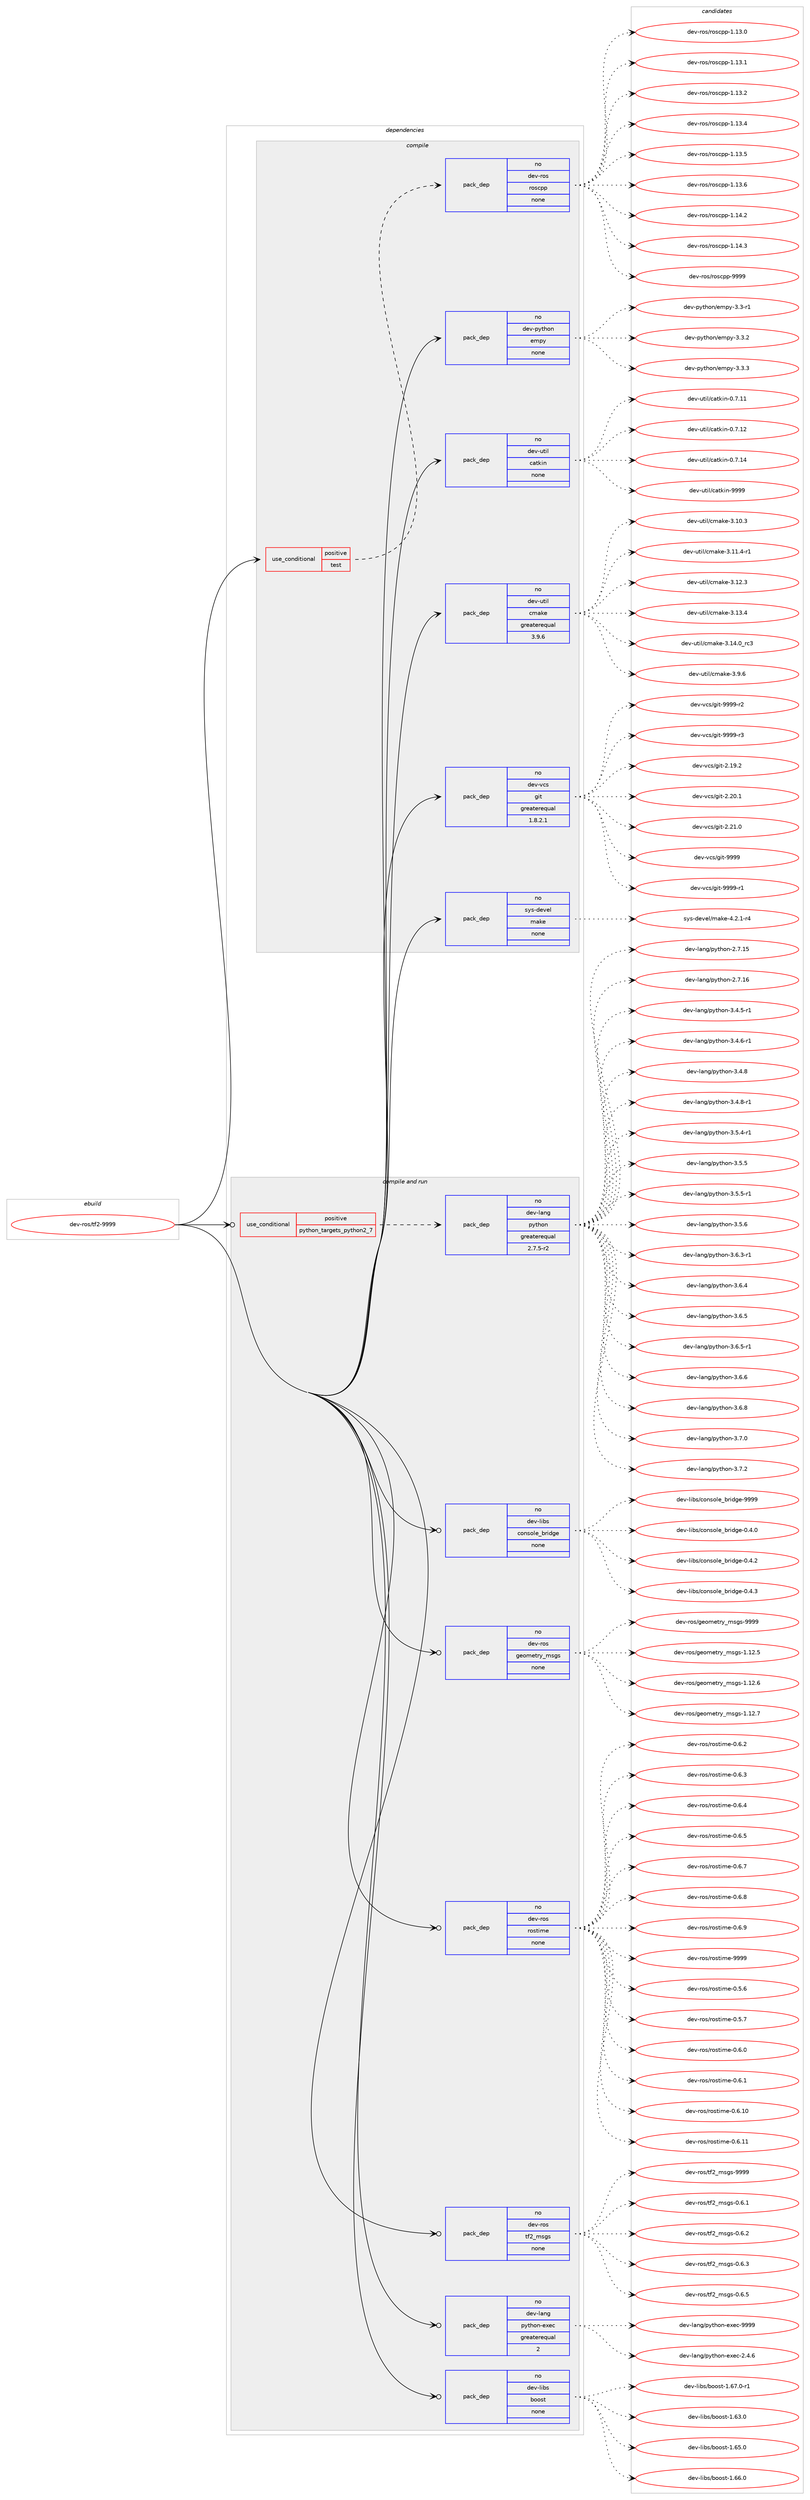 digraph prolog {

# *************
# Graph options
# *************

newrank=true;
concentrate=true;
compound=true;
graph [rankdir=LR,fontname=Helvetica,fontsize=10,ranksep=1.5];#, ranksep=2.5, nodesep=0.2];
edge  [arrowhead=vee];
node  [fontname=Helvetica,fontsize=10];

# **********
# The ebuild
# **********

subgraph cluster_leftcol {
color=gray;
rank=same;
label=<<i>ebuild</i>>;
id [label="dev-ros/tf2-9999", color=red, width=4, href="../dev-ros/tf2-9999.svg"];
}

# ****************
# The dependencies
# ****************

subgraph cluster_midcol {
color=gray;
label=<<i>dependencies</i>>;
subgraph cluster_compile {
fillcolor="#eeeeee";
style=filled;
label=<<i>compile</i>>;
subgraph cond391511 {
dependency1475069 [label=<<TABLE BORDER="0" CELLBORDER="1" CELLSPACING="0" CELLPADDING="4"><TR><TD ROWSPAN="3" CELLPADDING="10">use_conditional</TD></TR><TR><TD>positive</TD></TR><TR><TD>test</TD></TR></TABLE>>, shape=none, color=red];
subgraph pack1060168 {
dependency1475070 [label=<<TABLE BORDER="0" CELLBORDER="1" CELLSPACING="0" CELLPADDING="4" WIDTH="220"><TR><TD ROWSPAN="6" CELLPADDING="30">pack_dep</TD></TR><TR><TD WIDTH="110">no</TD></TR><TR><TD>dev-ros</TD></TR><TR><TD>roscpp</TD></TR><TR><TD>none</TD></TR><TR><TD></TD></TR></TABLE>>, shape=none, color=blue];
}
dependency1475069:e -> dependency1475070:w [weight=20,style="dashed",arrowhead="vee"];
}
id:e -> dependency1475069:w [weight=20,style="solid",arrowhead="vee"];
subgraph pack1060169 {
dependency1475071 [label=<<TABLE BORDER="0" CELLBORDER="1" CELLSPACING="0" CELLPADDING="4" WIDTH="220"><TR><TD ROWSPAN="6" CELLPADDING="30">pack_dep</TD></TR><TR><TD WIDTH="110">no</TD></TR><TR><TD>dev-python</TD></TR><TR><TD>empy</TD></TR><TR><TD>none</TD></TR><TR><TD></TD></TR></TABLE>>, shape=none, color=blue];
}
id:e -> dependency1475071:w [weight=20,style="solid",arrowhead="vee"];
subgraph pack1060170 {
dependency1475072 [label=<<TABLE BORDER="0" CELLBORDER="1" CELLSPACING="0" CELLPADDING="4" WIDTH="220"><TR><TD ROWSPAN="6" CELLPADDING="30">pack_dep</TD></TR><TR><TD WIDTH="110">no</TD></TR><TR><TD>dev-util</TD></TR><TR><TD>catkin</TD></TR><TR><TD>none</TD></TR><TR><TD></TD></TR></TABLE>>, shape=none, color=blue];
}
id:e -> dependency1475072:w [weight=20,style="solid",arrowhead="vee"];
subgraph pack1060171 {
dependency1475073 [label=<<TABLE BORDER="0" CELLBORDER="1" CELLSPACING="0" CELLPADDING="4" WIDTH="220"><TR><TD ROWSPAN="6" CELLPADDING="30">pack_dep</TD></TR><TR><TD WIDTH="110">no</TD></TR><TR><TD>dev-util</TD></TR><TR><TD>cmake</TD></TR><TR><TD>greaterequal</TD></TR><TR><TD>3.9.6</TD></TR></TABLE>>, shape=none, color=blue];
}
id:e -> dependency1475073:w [weight=20,style="solid",arrowhead="vee"];
subgraph pack1060172 {
dependency1475074 [label=<<TABLE BORDER="0" CELLBORDER="1" CELLSPACING="0" CELLPADDING="4" WIDTH="220"><TR><TD ROWSPAN="6" CELLPADDING="30">pack_dep</TD></TR><TR><TD WIDTH="110">no</TD></TR><TR><TD>dev-vcs</TD></TR><TR><TD>git</TD></TR><TR><TD>greaterequal</TD></TR><TR><TD>1.8.2.1</TD></TR></TABLE>>, shape=none, color=blue];
}
id:e -> dependency1475074:w [weight=20,style="solid",arrowhead="vee"];
subgraph pack1060173 {
dependency1475075 [label=<<TABLE BORDER="0" CELLBORDER="1" CELLSPACING="0" CELLPADDING="4" WIDTH="220"><TR><TD ROWSPAN="6" CELLPADDING="30">pack_dep</TD></TR><TR><TD WIDTH="110">no</TD></TR><TR><TD>sys-devel</TD></TR><TR><TD>make</TD></TR><TR><TD>none</TD></TR><TR><TD></TD></TR></TABLE>>, shape=none, color=blue];
}
id:e -> dependency1475075:w [weight=20,style="solid",arrowhead="vee"];
}
subgraph cluster_compileandrun {
fillcolor="#eeeeee";
style=filled;
label=<<i>compile and run</i>>;
subgraph cond391512 {
dependency1475076 [label=<<TABLE BORDER="0" CELLBORDER="1" CELLSPACING="0" CELLPADDING="4"><TR><TD ROWSPAN="3" CELLPADDING="10">use_conditional</TD></TR><TR><TD>positive</TD></TR><TR><TD>python_targets_python2_7</TD></TR></TABLE>>, shape=none, color=red];
subgraph pack1060174 {
dependency1475077 [label=<<TABLE BORDER="0" CELLBORDER="1" CELLSPACING="0" CELLPADDING="4" WIDTH="220"><TR><TD ROWSPAN="6" CELLPADDING="30">pack_dep</TD></TR><TR><TD WIDTH="110">no</TD></TR><TR><TD>dev-lang</TD></TR><TR><TD>python</TD></TR><TR><TD>greaterequal</TD></TR><TR><TD>2.7.5-r2</TD></TR></TABLE>>, shape=none, color=blue];
}
dependency1475076:e -> dependency1475077:w [weight=20,style="dashed",arrowhead="vee"];
}
id:e -> dependency1475076:w [weight=20,style="solid",arrowhead="odotvee"];
subgraph pack1060175 {
dependency1475078 [label=<<TABLE BORDER="0" CELLBORDER="1" CELLSPACING="0" CELLPADDING="4" WIDTH="220"><TR><TD ROWSPAN="6" CELLPADDING="30">pack_dep</TD></TR><TR><TD WIDTH="110">no</TD></TR><TR><TD>dev-lang</TD></TR><TR><TD>python-exec</TD></TR><TR><TD>greaterequal</TD></TR><TR><TD>2</TD></TR></TABLE>>, shape=none, color=blue];
}
id:e -> dependency1475078:w [weight=20,style="solid",arrowhead="odotvee"];
subgraph pack1060176 {
dependency1475079 [label=<<TABLE BORDER="0" CELLBORDER="1" CELLSPACING="0" CELLPADDING="4" WIDTH="220"><TR><TD ROWSPAN="6" CELLPADDING="30">pack_dep</TD></TR><TR><TD WIDTH="110">no</TD></TR><TR><TD>dev-libs</TD></TR><TR><TD>boost</TD></TR><TR><TD>none</TD></TR><TR><TD></TD></TR></TABLE>>, shape=none, color=blue];
}
id:e -> dependency1475079:w [weight=20,style="solid",arrowhead="odotvee"];
subgraph pack1060177 {
dependency1475080 [label=<<TABLE BORDER="0" CELLBORDER="1" CELLSPACING="0" CELLPADDING="4" WIDTH="220"><TR><TD ROWSPAN="6" CELLPADDING="30">pack_dep</TD></TR><TR><TD WIDTH="110">no</TD></TR><TR><TD>dev-libs</TD></TR><TR><TD>console_bridge</TD></TR><TR><TD>none</TD></TR><TR><TD></TD></TR></TABLE>>, shape=none, color=blue];
}
id:e -> dependency1475080:w [weight=20,style="solid",arrowhead="odotvee"];
subgraph pack1060178 {
dependency1475081 [label=<<TABLE BORDER="0" CELLBORDER="1" CELLSPACING="0" CELLPADDING="4" WIDTH="220"><TR><TD ROWSPAN="6" CELLPADDING="30">pack_dep</TD></TR><TR><TD WIDTH="110">no</TD></TR><TR><TD>dev-ros</TD></TR><TR><TD>geometry_msgs</TD></TR><TR><TD>none</TD></TR><TR><TD></TD></TR></TABLE>>, shape=none, color=blue];
}
id:e -> dependency1475081:w [weight=20,style="solid",arrowhead="odotvee"];
subgraph pack1060179 {
dependency1475082 [label=<<TABLE BORDER="0" CELLBORDER="1" CELLSPACING="0" CELLPADDING="4" WIDTH="220"><TR><TD ROWSPAN="6" CELLPADDING="30">pack_dep</TD></TR><TR><TD WIDTH="110">no</TD></TR><TR><TD>dev-ros</TD></TR><TR><TD>rostime</TD></TR><TR><TD>none</TD></TR><TR><TD></TD></TR></TABLE>>, shape=none, color=blue];
}
id:e -> dependency1475082:w [weight=20,style="solid",arrowhead="odotvee"];
subgraph pack1060180 {
dependency1475083 [label=<<TABLE BORDER="0" CELLBORDER="1" CELLSPACING="0" CELLPADDING="4" WIDTH="220"><TR><TD ROWSPAN="6" CELLPADDING="30">pack_dep</TD></TR><TR><TD WIDTH="110">no</TD></TR><TR><TD>dev-ros</TD></TR><TR><TD>tf2_msgs</TD></TR><TR><TD>none</TD></TR><TR><TD></TD></TR></TABLE>>, shape=none, color=blue];
}
id:e -> dependency1475083:w [weight=20,style="solid",arrowhead="odotvee"];
}
subgraph cluster_run {
fillcolor="#eeeeee";
style=filled;
label=<<i>run</i>>;
}
}

# **************
# The candidates
# **************

subgraph cluster_choices {
rank=same;
color=gray;
label=<<i>candidates</i>>;

subgraph choice1060168 {
color=black;
nodesep=1;
choice10010111845114111115471141111159911211245494649514648 [label="dev-ros/roscpp-1.13.0", color=red, width=4,href="../dev-ros/roscpp-1.13.0.svg"];
choice10010111845114111115471141111159911211245494649514649 [label="dev-ros/roscpp-1.13.1", color=red, width=4,href="../dev-ros/roscpp-1.13.1.svg"];
choice10010111845114111115471141111159911211245494649514650 [label="dev-ros/roscpp-1.13.2", color=red, width=4,href="../dev-ros/roscpp-1.13.2.svg"];
choice10010111845114111115471141111159911211245494649514652 [label="dev-ros/roscpp-1.13.4", color=red, width=4,href="../dev-ros/roscpp-1.13.4.svg"];
choice10010111845114111115471141111159911211245494649514653 [label="dev-ros/roscpp-1.13.5", color=red, width=4,href="../dev-ros/roscpp-1.13.5.svg"];
choice10010111845114111115471141111159911211245494649514654 [label="dev-ros/roscpp-1.13.6", color=red, width=4,href="../dev-ros/roscpp-1.13.6.svg"];
choice10010111845114111115471141111159911211245494649524650 [label="dev-ros/roscpp-1.14.2", color=red, width=4,href="../dev-ros/roscpp-1.14.2.svg"];
choice10010111845114111115471141111159911211245494649524651 [label="dev-ros/roscpp-1.14.3", color=red, width=4,href="../dev-ros/roscpp-1.14.3.svg"];
choice1001011184511411111547114111115991121124557575757 [label="dev-ros/roscpp-9999", color=red, width=4,href="../dev-ros/roscpp-9999.svg"];
dependency1475070:e -> choice10010111845114111115471141111159911211245494649514648:w [style=dotted,weight="100"];
dependency1475070:e -> choice10010111845114111115471141111159911211245494649514649:w [style=dotted,weight="100"];
dependency1475070:e -> choice10010111845114111115471141111159911211245494649514650:w [style=dotted,weight="100"];
dependency1475070:e -> choice10010111845114111115471141111159911211245494649514652:w [style=dotted,weight="100"];
dependency1475070:e -> choice10010111845114111115471141111159911211245494649514653:w [style=dotted,weight="100"];
dependency1475070:e -> choice10010111845114111115471141111159911211245494649514654:w [style=dotted,weight="100"];
dependency1475070:e -> choice10010111845114111115471141111159911211245494649524650:w [style=dotted,weight="100"];
dependency1475070:e -> choice10010111845114111115471141111159911211245494649524651:w [style=dotted,weight="100"];
dependency1475070:e -> choice1001011184511411111547114111115991121124557575757:w [style=dotted,weight="100"];
}
subgraph choice1060169 {
color=black;
nodesep=1;
choice1001011184511212111610411111047101109112121455146514511449 [label="dev-python/empy-3.3-r1", color=red, width=4,href="../dev-python/empy-3.3-r1.svg"];
choice1001011184511212111610411111047101109112121455146514650 [label="dev-python/empy-3.3.2", color=red, width=4,href="../dev-python/empy-3.3.2.svg"];
choice1001011184511212111610411111047101109112121455146514651 [label="dev-python/empy-3.3.3", color=red, width=4,href="../dev-python/empy-3.3.3.svg"];
dependency1475071:e -> choice1001011184511212111610411111047101109112121455146514511449:w [style=dotted,weight="100"];
dependency1475071:e -> choice1001011184511212111610411111047101109112121455146514650:w [style=dotted,weight="100"];
dependency1475071:e -> choice1001011184511212111610411111047101109112121455146514651:w [style=dotted,weight="100"];
}
subgraph choice1060170 {
color=black;
nodesep=1;
choice1001011184511711610510847999711610710511045484655464949 [label="dev-util/catkin-0.7.11", color=red, width=4,href="../dev-util/catkin-0.7.11.svg"];
choice1001011184511711610510847999711610710511045484655464950 [label="dev-util/catkin-0.7.12", color=red, width=4,href="../dev-util/catkin-0.7.12.svg"];
choice1001011184511711610510847999711610710511045484655464952 [label="dev-util/catkin-0.7.14", color=red, width=4,href="../dev-util/catkin-0.7.14.svg"];
choice100101118451171161051084799971161071051104557575757 [label="dev-util/catkin-9999", color=red, width=4,href="../dev-util/catkin-9999.svg"];
dependency1475072:e -> choice1001011184511711610510847999711610710511045484655464949:w [style=dotted,weight="100"];
dependency1475072:e -> choice1001011184511711610510847999711610710511045484655464950:w [style=dotted,weight="100"];
dependency1475072:e -> choice1001011184511711610510847999711610710511045484655464952:w [style=dotted,weight="100"];
dependency1475072:e -> choice100101118451171161051084799971161071051104557575757:w [style=dotted,weight="100"];
}
subgraph choice1060171 {
color=black;
nodesep=1;
choice1001011184511711610510847991099710710145514649484651 [label="dev-util/cmake-3.10.3", color=red, width=4,href="../dev-util/cmake-3.10.3.svg"];
choice10010111845117116105108479910997107101455146494946524511449 [label="dev-util/cmake-3.11.4-r1", color=red, width=4,href="../dev-util/cmake-3.11.4-r1.svg"];
choice1001011184511711610510847991099710710145514649504651 [label="dev-util/cmake-3.12.3", color=red, width=4,href="../dev-util/cmake-3.12.3.svg"];
choice1001011184511711610510847991099710710145514649514652 [label="dev-util/cmake-3.13.4", color=red, width=4,href="../dev-util/cmake-3.13.4.svg"];
choice1001011184511711610510847991099710710145514649524648951149951 [label="dev-util/cmake-3.14.0_rc3", color=red, width=4,href="../dev-util/cmake-3.14.0_rc3.svg"];
choice10010111845117116105108479910997107101455146574654 [label="dev-util/cmake-3.9.6", color=red, width=4,href="../dev-util/cmake-3.9.6.svg"];
dependency1475073:e -> choice1001011184511711610510847991099710710145514649484651:w [style=dotted,weight="100"];
dependency1475073:e -> choice10010111845117116105108479910997107101455146494946524511449:w [style=dotted,weight="100"];
dependency1475073:e -> choice1001011184511711610510847991099710710145514649504651:w [style=dotted,weight="100"];
dependency1475073:e -> choice1001011184511711610510847991099710710145514649514652:w [style=dotted,weight="100"];
dependency1475073:e -> choice1001011184511711610510847991099710710145514649524648951149951:w [style=dotted,weight="100"];
dependency1475073:e -> choice10010111845117116105108479910997107101455146574654:w [style=dotted,weight="100"];
}
subgraph choice1060172 {
color=black;
nodesep=1;
choice10010111845118991154710310511645504649574650 [label="dev-vcs/git-2.19.2", color=red, width=4,href="../dev-vcs/git-2.19.2.svg"];
choice10010111845118991154710310511645504650484649 [label="dev-vcs/git-2.20.1", color=red, width=4,href="../dev-vcs/git-2.20.1.svg"];
choice10010111845118991154710310511645504650494648 [label="dev-vcs/git-2.21.0", color=red, width=4,href="../dev-vcs/git-2.21.0.svg"];
choice1001011184511899115471031051164557575757 [label="dev-vcs/git-9999", color=red, width=4,href="../dev-vcs/git-9999.svg"];
choice10010111845118991154710310511645575757574511449 [label="dev-vcs/git-9999-r1", color=red, width=4,href="../dev-vcs/git-9999-r1.svg"];
choice10010111845118991154710310511645575757574511450 [label="dev-vcs/git-9999-r2", color=red, width=4,href="../dev-vcs/git-9999-r2.svg"];
choice10010111845118991154710310511645575757574511451 [label="dev-vcs/git-9999-r3", color=red, width=4,href="../dev-vcs/git-9999-r3.svg"];
dependency1475074:e -> choice10010111845118991154710310511645504649574650:w [style=dotted,weight="100"];
dependency1475074:e -> choice10010111845118991154710310511645504650484649:w [style=dotted,weight="100"];
dependency1475074:e -> choice10010111845118991154710310511645504650494648:w [style=dotted,weight="100"];
dependency1475074:e -> choice1001011184511899115471031051164557575757:w [style=dotted,weight="100"];
dependency1475074:e -> choice10010111845118991154710310511645575757574511449:w [style=dotted,weight="100"];
dependency1475074:e -> choice10010111845118991154710310511645575757574511450:w [style=dotted,weight="100"];
dependency1475074:e -> choice10010111845118991154710310511645575757574511451:w [style=dotted,weight="100"];
}
subgraph choice1060173 {
color=black;
nodesep=1;
choice1151211154510010111810110847109971071014552465046494511452 [label="sys-devel/make-4.2.1-r4", color=red, width=4,href="../sys-devel/make-4.2.1-r4.svg"];
dependency1475075:e -> choice1151211154510010111810110847109971071014552465046494511452:w [style=dotted,weight="100"];
}
subgraph choice1060174 {
color=black;
nodesep=1;
choice10010111845108971101034711212111610411111045504655464953 [label="dev-lang/python-2.7.15", color=red, width=4,href="../dev-lang/python-2.7.15.svg"];
choice10010111845108971101034711212111610411111045504655464954 [label="dev-lang/python-2.7.16", color=red, width=4,href="../dev-lang/python-2.7.16.svg"];
choice1001011184510897110103471121211161041111104551465246534511449 [label="dev-lang/python-3.4.5-r1", color=red, width=4,href="../dev-lang/python-3.4.5-r1.svg"];
choice1001011184510897110103471121211161041111104551465246544511449 [label="dev-lang/python-3.4.6-r1", color=red, width=4,href="../dev-lang/python-3.4.6-r1.svg"];
choice100101118451089711010347112121116104111110455146524656 [label="dev-lang/python-3.4.8", color=red, width=4,href="../dev-lang/python-3.4.8.svg"];
choice1001011184510897110103471121211161041111104551465246564511449 [label="dev-lang/python-3.4.8-r1", color=red, width=4,href="../dev-lang/python-3.4.8-r1.svg"];
choice1001011184510897110103471121211161041111104551465346524511449 [label="dev-lang/python-3.5.4-r1", color=red, width=4,href="../dev-lang/python-3.5.4-r1.svg"];
choice100101118451089711010347112121116104111110455146534653 [label="dev-lang/python-3.5.5", color=red, width=4,href="../dev-lang/python-3.5.5.svg"];
choice1001011184510897110103471121211161041111104551465346534511449 [label="dev-lang/python-3.5.5-r1", color=red, width=4,href="../dev-lang/python-3.5.5-r1.svg"];
choice100101118451089711010347112121116104111110455146534654 [label="dev-lang/python-3.5.6", color=red, width=4,href="../dev-lang/python-3.5.6.svg"];
choice1001011184510897110103471121211161041111104551465446514511449 [label="dev-lang/python-3.6.3-r1", color=red, width=4,href="../dev-lang/python-3.6.3-r1.svg"];
choice100101118451089711010347112121116104111110455146544652 [label="dev-lang/python-3.6.4", color=red, width=4,href="../dev-lang/python-3.6.4.svg"];
choice100101118451089711010347112121116104111110455146544653 [label="dev-lang/python-3.6.5", color=red, width=4,href="../dev-lang/python-3.6.5.svg"];
choice1001011184510897110103471121211161041111104551465446534511449 [label="dev-lang/python-3.6.5-r1", color=red, width=4,href="../dev-lang/python-3.6.5-r1.svg"];
choice100101118451089711010347112121116104111110455146544654 [label="dev-lang/python-3.6.6", color=red, width=4,href="../dev-lang/python-3.6.6.svg"];
choice100101118451089711010347112121116104111110455146544656 [label="dev-lang/python-3.6.8", color=red, width=4,href="../dev-lang/python-3.6.8.svg"];
choice100101118451089711010347112121116104111110455146554648 [label="dev-lang/python-3.7.0", color=red, width=4,href="../dev-lang/python-3.7.0.svg"];
choice100101118451089711010347112121116104111110455146554650 [label="dev-lang/python-3.7.2", color=red, width=4,href="../dev-lang/python-3.7.2.svg"];
dependency1475077:e -> choice10010111845108971101034711212111610411111045504655464953:w [style=dotted,weight="100"];
dependency1475077:e -> choice10010111845108971101034711212111610411111045504655464954:w [style=dotted,weight="100"];
dependency1475077:e -> choice1001011184510897110103471121211161041111104551465246534511449:w [style=dotted,weight="100"];
dependency1475077:e -> choice1001011184510897110103471121211161041111104551465246544511449:w [style=dotted,weight="100"];
dependency1475077:e -> choice100101118451089711010347112121116104111110455146524656:w [style=dotted,weight="100"];
dependency1475077:e -> choice1001011184510897110103471121211161041111104551465246564511449:w [style=dotted,weight="100"];
dependency1475077:e -> choice1001011184510897110103471121211161041111104551465346524511449:w [style=dotted,weight="100"];
dependency1475077:e -> choice100101118451089711010347112121116104111110455146534653:w [style=dotted,weight="100"];
dependency1475077:e -> choice1001011184510897110103471121211161041111104551465346534511449:w [style=dotted,weight="100"];
dependency1475077:e -> choice100101118451089711010347112121116104111110455146534654:w [style=dotted,weight="100"];
dependency1475077:e -> choice1001011184510897110103471121211161041111104551465446514511449:w [style=dotted,weight="100"];
dependency1475077:e -> choice100101118451089711010347112121116104111110455146544652:w [style=dotted,weight="100"];
dependency1475077:e -> choice100101118451089711010347112121116104111110455146544653:w [style=dotted,weight="100"];
dependency1475077:e -> choice1001011184510897110103471121211161041111104551465446534511449:w [style=dotted,weight="100"];
dependency1475077:e -> choice100101118451089711010347112121116104111110455146544654:w [style=dotted,weight="100"];
dependency1475077:e -> choice100101118451089711010347112121116104111110455146544656:w [style=dotted,weight="100"];
dependency1475077:e -> choice100101118451089711010347112121116104111110455146554648:w [style=dotted,weight="100"];
dependency1475077:e -> choice100101118451089711010347112121116104111110455146554650:w [style=dotted,weight="100"];
}
subgraph choice1060175 {
color=black;
nodesep=1;
choice1001011184510897110103471121211161041111104510112010199455046524654 [label="dev-lang/python-exec-2.4.6", color=red, width=4,href="../dev-lang/python-exec-2.4.6.svg"];
choice10010111845108971101034711212111610411111045101120101994557575757 [label="dev-lang/python-exec-9999", color=red, width=4,href="../dev-lang/python-exec-9999.svg"];
dependency1475078:e -> choice1001011184510897110103471121211161041111104510112010199455046524654:w [style=dotted,weight="100"];
dependency1475078:e -> choice10010111845108971101034711212111610411111045101120101994557575757:w [style=dotted,weight="100"];
}
subgraph choice1060176 {
color=black;
nodesep=1;
choice1001011184510810598115479811111111511645494654514648 [label="dev-libs/boost-1.63.0", color=red, width=4,href="../dev-libs/boost-1.63.0.svg"];
choice1001011184510810598115479811111111511645494654534648 [label="dev-libs/boost-1.65.0", color=red, width=4,href="../dev-libs/boost-1.65.0.svg"];
choice1001011184510810598115479811111111511645494654544648 [label="dev-libs/boost-1.66.0", color=red, width=4,href="../dev-libs/boost-1.66.0.svg"];
choice10010111845108105981154798111111115116454946545546484511449 [label="dev-libs/boost-1.67.0-r1", color=red, width=4,href="../dev-libs/boost-1.67.0-r1.svg"];
dependency1475079:e -> choice1001011184510810598115479811111111511645494654514648:w [style=dotted,weight="100"];
dependency1475079:e -> choice1001011184510810598115479811111111511645494654534648:w [style=dotted,weight="100"];
dependency1475079:e -> choice1001011184510810598115479811111111511645494654544648:w [style=dotted,weight="100"];
dependency1475079:e -> choice10010111845108105981154798111111115116454946545546484511449:w [style=dotted,weight="100"];
}
subgraph choice1060177 {
color=black;
nodesep=1;
choice100101118451081059811547991111101151111081019598114105100103101454846524648 [label="dev-libs/console_bridge-0.4.0", color=red, width=4,href="../dev-libs/console_bridge-0.4.0.svg"];
choice100101118451081059811547991111101151111081019598114105100103101454846524650 [label="dev-libs/console_bridge-0.4.2", color=red, width=4,href="../dev-libs/console_bridge-0.4.2.svg"];
choice100101118451081059811547991111101151111081019598114105100103101454846524651 [label="dev-libs/console_bridge-0.4.3", color=red, width=4,href="../dev-libs/console_bridge-0.4.3.svg"];
choice1001011184510810598115479911111011511110810195981141051001031014557575757 [label="dev-libs/console_bridge-9999", color=red, width=4,href="../dev-libs/console_bridge-9999.svg"];
dependency1475080:e -> choice100101118451081059811547991111101151111081019598114105100103101454846524648:w [style=dotted,weight="100"];
dependency1475080:e -> choice100101118451081059811547991111101151111081019598114105100103101454846524650:w [style=dotted,weight="100"];
dependency1475080:e -> choice100101118451081059811547991111101151111081019598114105100103101454846524651:w [style=dotted,weight="100"];
dependency1475080:e -> choice1001011184510810598115479911111011511110810195981141051001031014557575757:w [style=dotted,weight="100"];
}
subgraph choice1060178 {
color=black;
nodesep=1;
choice10010111845114111115471031011111091011161141219510911510311545494649504653 [label="dev-ros/geometry_msgs-1.12.5", color=red, width=4,href="../dev-ros/geometry_msgs-1.12.5.svg"];
choice10010111845114111115471031011111091011161141219510911510311545494649504654 [label="dev-ros/geometry_msgs-1.12.6", color=red, width=4,href="../dev-ros/geometry_msgs-1.12.6.svg"];
choice10010111845114111115471031011111091011161141219510911510311545494649504655 [label="dev-ros/geometry_msgs-1.12.7", color=red, width=4,href="../dev-ros/geometry_msgs-1.12.7.svg"];
choice1001011184511411111547103101111109101116114121951091151031154557575757 [label="dev-ros/geometry_msgs-9999", color=red, width=4,href="../dev-ros/geometry_msgs-9999.svg"];
dependency1475081:e -> choice10010111845114111115471031011111091011161141219510911510311545494649504653:w [style=dotted,weight="100"];
dependency1475081:e -> choice10010111845114111115471031011111091011161141219510911510311545494649504654:w [style=dotted,weight="100"];
dependency1475081:e -> choice10010111845114111115471031011111091011161141219510911510311545494649504655:w [style=dotted,weight="100"];
dependency1475081:e -> choice1001011184511411111547103101111109101116114121951091151031154557575757:w [style=dotted,weight="100"];
}
subgraph choice1060179 {
color=black;
nodesep=1;
choice1001011184511411111547114111115116105109101454846534654 [label="dev-ros/rostime-0.5.6", color=red, width=4,href="../dev-ros/rostime-0.5.6.svg"];
choice1001011184511411111547114111115116105109101454846534655 [label="dev-ros/rostime-0.5.7", color=red, width=4,href="../dev-ros/rostime-0.5.7.svg"];
choice1001011184511411111547114111115116105109101454846544648 [label="dev-ros/rostime-0.6.0", color=red, width=4,href="../dev-ros/rostime-0.6.0.svg"];
choice1001011184511411111547114111115116105109101454846544649 [label="dev-ros/rostime-0.6.1", color=red, width=4,href="../dev-ros/rostime-0.6.1.svg"];
choice100101118451141111154711411111511610510910145484654464948 [label="dev-ros/rostime-0.6.10", color=red, width=4,href="../dev-ros/rostime-0.6.10.svg"];
choice100101118451141111154711411111511610510910145484654464949 [label="dev-ros/rostime-0.6.11", color=red, width=4,href="../dev-ros/rostime-0.6.11.svg"];
choice1001011184511411111547114111115116105109101454846544650 [label="dev-ros/rostime-0.6.2", color=red, width=4,href="../dev-ros/rostime-0.6.2.svg"];
choice1001011184511411111547114111115116105109101454846544651 [label="dev-ros/rostime-0.6.3", color=red, width=4,href="../dev-ros/rostime-0.6.3.svg"];
choice1001011184511411111547114111115116105109101454846544652 [label="dev-ros/rostime-0.6.4", color=red, width=4,href="../dev-ros/rostime-0.6.4.svg"];
choice1001011184511411111547114111115116105109101454846544653 [label="dev-ros/rostime-0.6.5", color=red, width=4,href="../dev-ros/rostime-0.6.5.svg"];
choice1001011184511411111547114111115116105109101454846544655 [label="dev-ros/rostime-0.6.7", color=red, width=4,href="../dev-ros/rostime-0.6.7.svg"];
choice1001011184511411111547114111115116105109101454846544656 [label="dev-ros/rostime-0.6.8", color=red, width=4,href="../dev-ros/rostime-0.6.8.svg"];
choice1001011184511411111547114111115116105109101454846544657 [label="dev-ros/rostime-0.6.9", color=red, width=4,href="../dev-ros/rostime-0.6.9.svg"];
choice10010111845114111115471141111151161051091014557575757 [label="dev-ros/rostime-9999", color=red, width=4,href="../dev-ros/rostime-9999.svg"];
dependency1475082:e -> choice1001011184511411111547114111115116105109101454846534654:w [style=dotted,weight="100"];
dependency1475082:e -> choice1001011184511411111547114111115116105109101454846534655:w [style=dotted,weight="100"];
dependency1475082:e -> choice1001011184511411111547114111115116105109101454846544648:w [style=dotted,weight="100"];
dependency1475082:e -> choice1001011184511411111547114111115116105109101454846544649:w [style=dotted,weight="100"];
dependency1475082:e -> choice100101118451141111154711411111511610510910145484654464948:w [style=dotted,weight="100"];
dependency1475082:e -> choice100101118451141111154711411111511610510910145484654464949:w [style=dotted,weight="100"];
dependency1475082:e -> choice1001011184511411111547114111115116105109101454846544650:w [style=dotted,weight="100"];
dependency1475082:e -> choice1001011184511411111547114111115116105109101454846544651:w [style=dotted,weight="100"];
dependency1475082:e -> choice1001011184511411111547114111115116105109101454846544652:w [style=dotted,weight="100"];
dependency1475082:e -> choice1001011184511411111547114111115116105109101454846544653:w [style=dotted,weight="100"];
dependency1475082:e -> choice1001011184511411111547114111115116105109101454846544655:w [style=dotted,weight="100"];
dependency1475082:e -> choice1001011184511411111547114111115116105109101454846544656:w [style=dotted,weight="100"];
dependency1475082:e -> choice1001011184511411111547114111115116105109101454846544657:w [style=dotted,weight="100"];
dependency1475082:e -> choice10010111845114111115471141111151161051091014557575757:w [style=dotted,weight="100"];
}
subgraph choice1060180 {
color=black;
nodesep=1;
choice10010111845114111115471161025095109115103115454846544649 [label="dev-ros/tf2_msgs-0.6.1", color=red, width=4,href="../dev-ros/tf2_msgs-0.6.1.svg"];
choice10010111845114111115471161025095109115103115454846544650 [label="dev-ros/tf2_msgs-0.6.2", color=red, width=4,href="../dev-ros/tf2_msgs-0.6.2.svg"];
choice10010111845114111115471161025095109115103115454846544651 [label="dev-ros/tf2_msgs-0.6.3", color=red, width=4,href="../dev-ros/tf2_msgs-0.6.3.svg"];
choice10010111845114111115471161025095109115103115454846544653 [label="dev-ros/tf2_msgs-0.6.5", color=red, width=4,href="../dev-ros/tf2_msgs-0.6.5.svg"];
choice100101118451141111154711610250951091151031154557575757 [label="dev-ros/tf2_msgs-9999", color=red, width=4,href="../dev-ros/tf2_msgs-9999.svg"];
dependency1475083:e -> choice10010111845114111115471161025095109115103115454846544649:w [style=dotted,weight="100"];
dependency1475083:e -> choice10010111845114111115471161025095109115103115454846544650:w [style=dotted,weight="100"];
dependency1475083:e -> choice10010111845114111115471161025095109115103115454846544651:w [style=dotted,weight="100"];
dependency1475083:e -> choice10010111845114111115471161025095109115103115454846544653:w [style=dotted,weight="100"];
dependency1475083:e -> choice100101118451141111154711610250951091151031154557575757:w [style=dotted,weight="100"];
}
}

}
